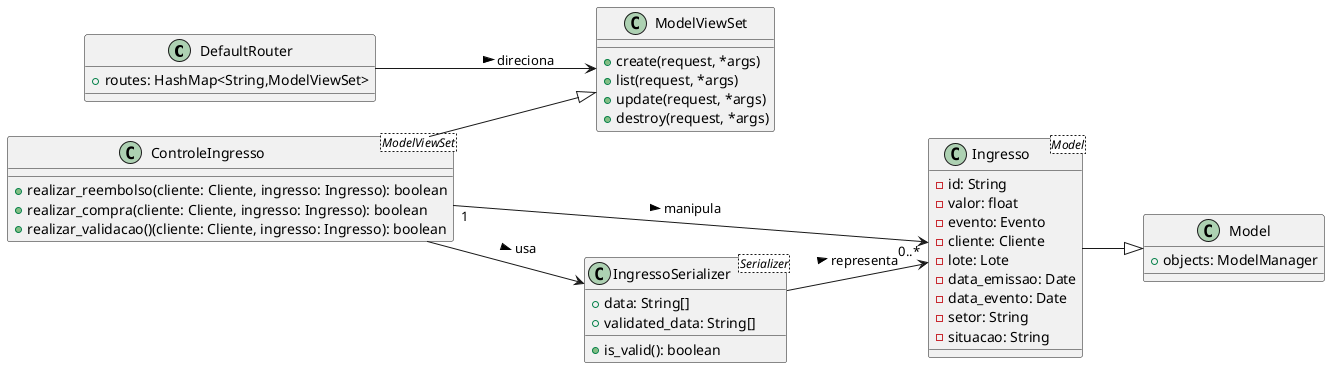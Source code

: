 @startuml
left to right direction

class DefaultRouter{
    +routes: HashMap<String,ModelViewSet>
}

class Model{
    +objects: ModelManager
}

class ModelViewSet{
    +create(request, *args)
    +list(request, *args)
    +update(request, *args)
    +destroy(request, *args)
}

class Ingresso<Model>{
    -id: String
    -valor: float
    -evento: Evento
    -cliente: Cliente
    -lote: Lote
    -data_emissao: Date
    -data_evento: Date
    -setor: String
    -situacao: String
}

class IngressoSerializer<Serializer>{
    +data: String[]
    +validated_data: String[]
    +is_valid(): boolean
}

class ControleIngresso<ModelViewSet>{
    +realizar_reembolso(cliente: Cliente, ingresso: Ingresso): boolean
    +realizar_compra(cliente: Cliente, ingresso: Ingresso): boolean
    +realizar_validacao()(cliente: Cliente, ingresso: Ingresso): boolean
}

ControleIngresso "1"-->"0..*" Ingresso: manipula >

Ingresso --|> Model

ControleIngresso --|> ModelViewSet

DefaultRouter --> ModelViewSet: direciona >
ControleIngresso --> IngressoSerializer: usa >
IngressoSerializer --> Ingresso: representa >

@enduml